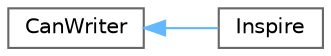 digraph "类继承关系图"
{
 // LATEX_PDF_SIZE
  bgcolor="transparent";
  edge [fontname=Helvetica,fontsize=10,labelfontname=Helvetica,labelfontsize=10];
  node [fontname=Helvetica,fontsize=10,shape=box,height=0.2,width=0.4];
  rankdir="LR";
  Node0 [id="Node000000",label="CanWriter",height=0.2,width=0.4,color="grey40", fillcolor="white", style="filled",URL="$class_can_writer.html",tooltip=" "];
  Node0 -> Node1 [id="edge1_Node000000_Node000001",dir="back",color="steelblue1",style="solid",tooltip=" "];
  Node1 [id="Node000001",label="Inspire",height=0.2,width=0.4,color="grey40", fillcolor="white", style="filled",URL="$class_inspire.html",tooltip="控制因时手运动的类，实现了基于CAN总线的通信"];
}
